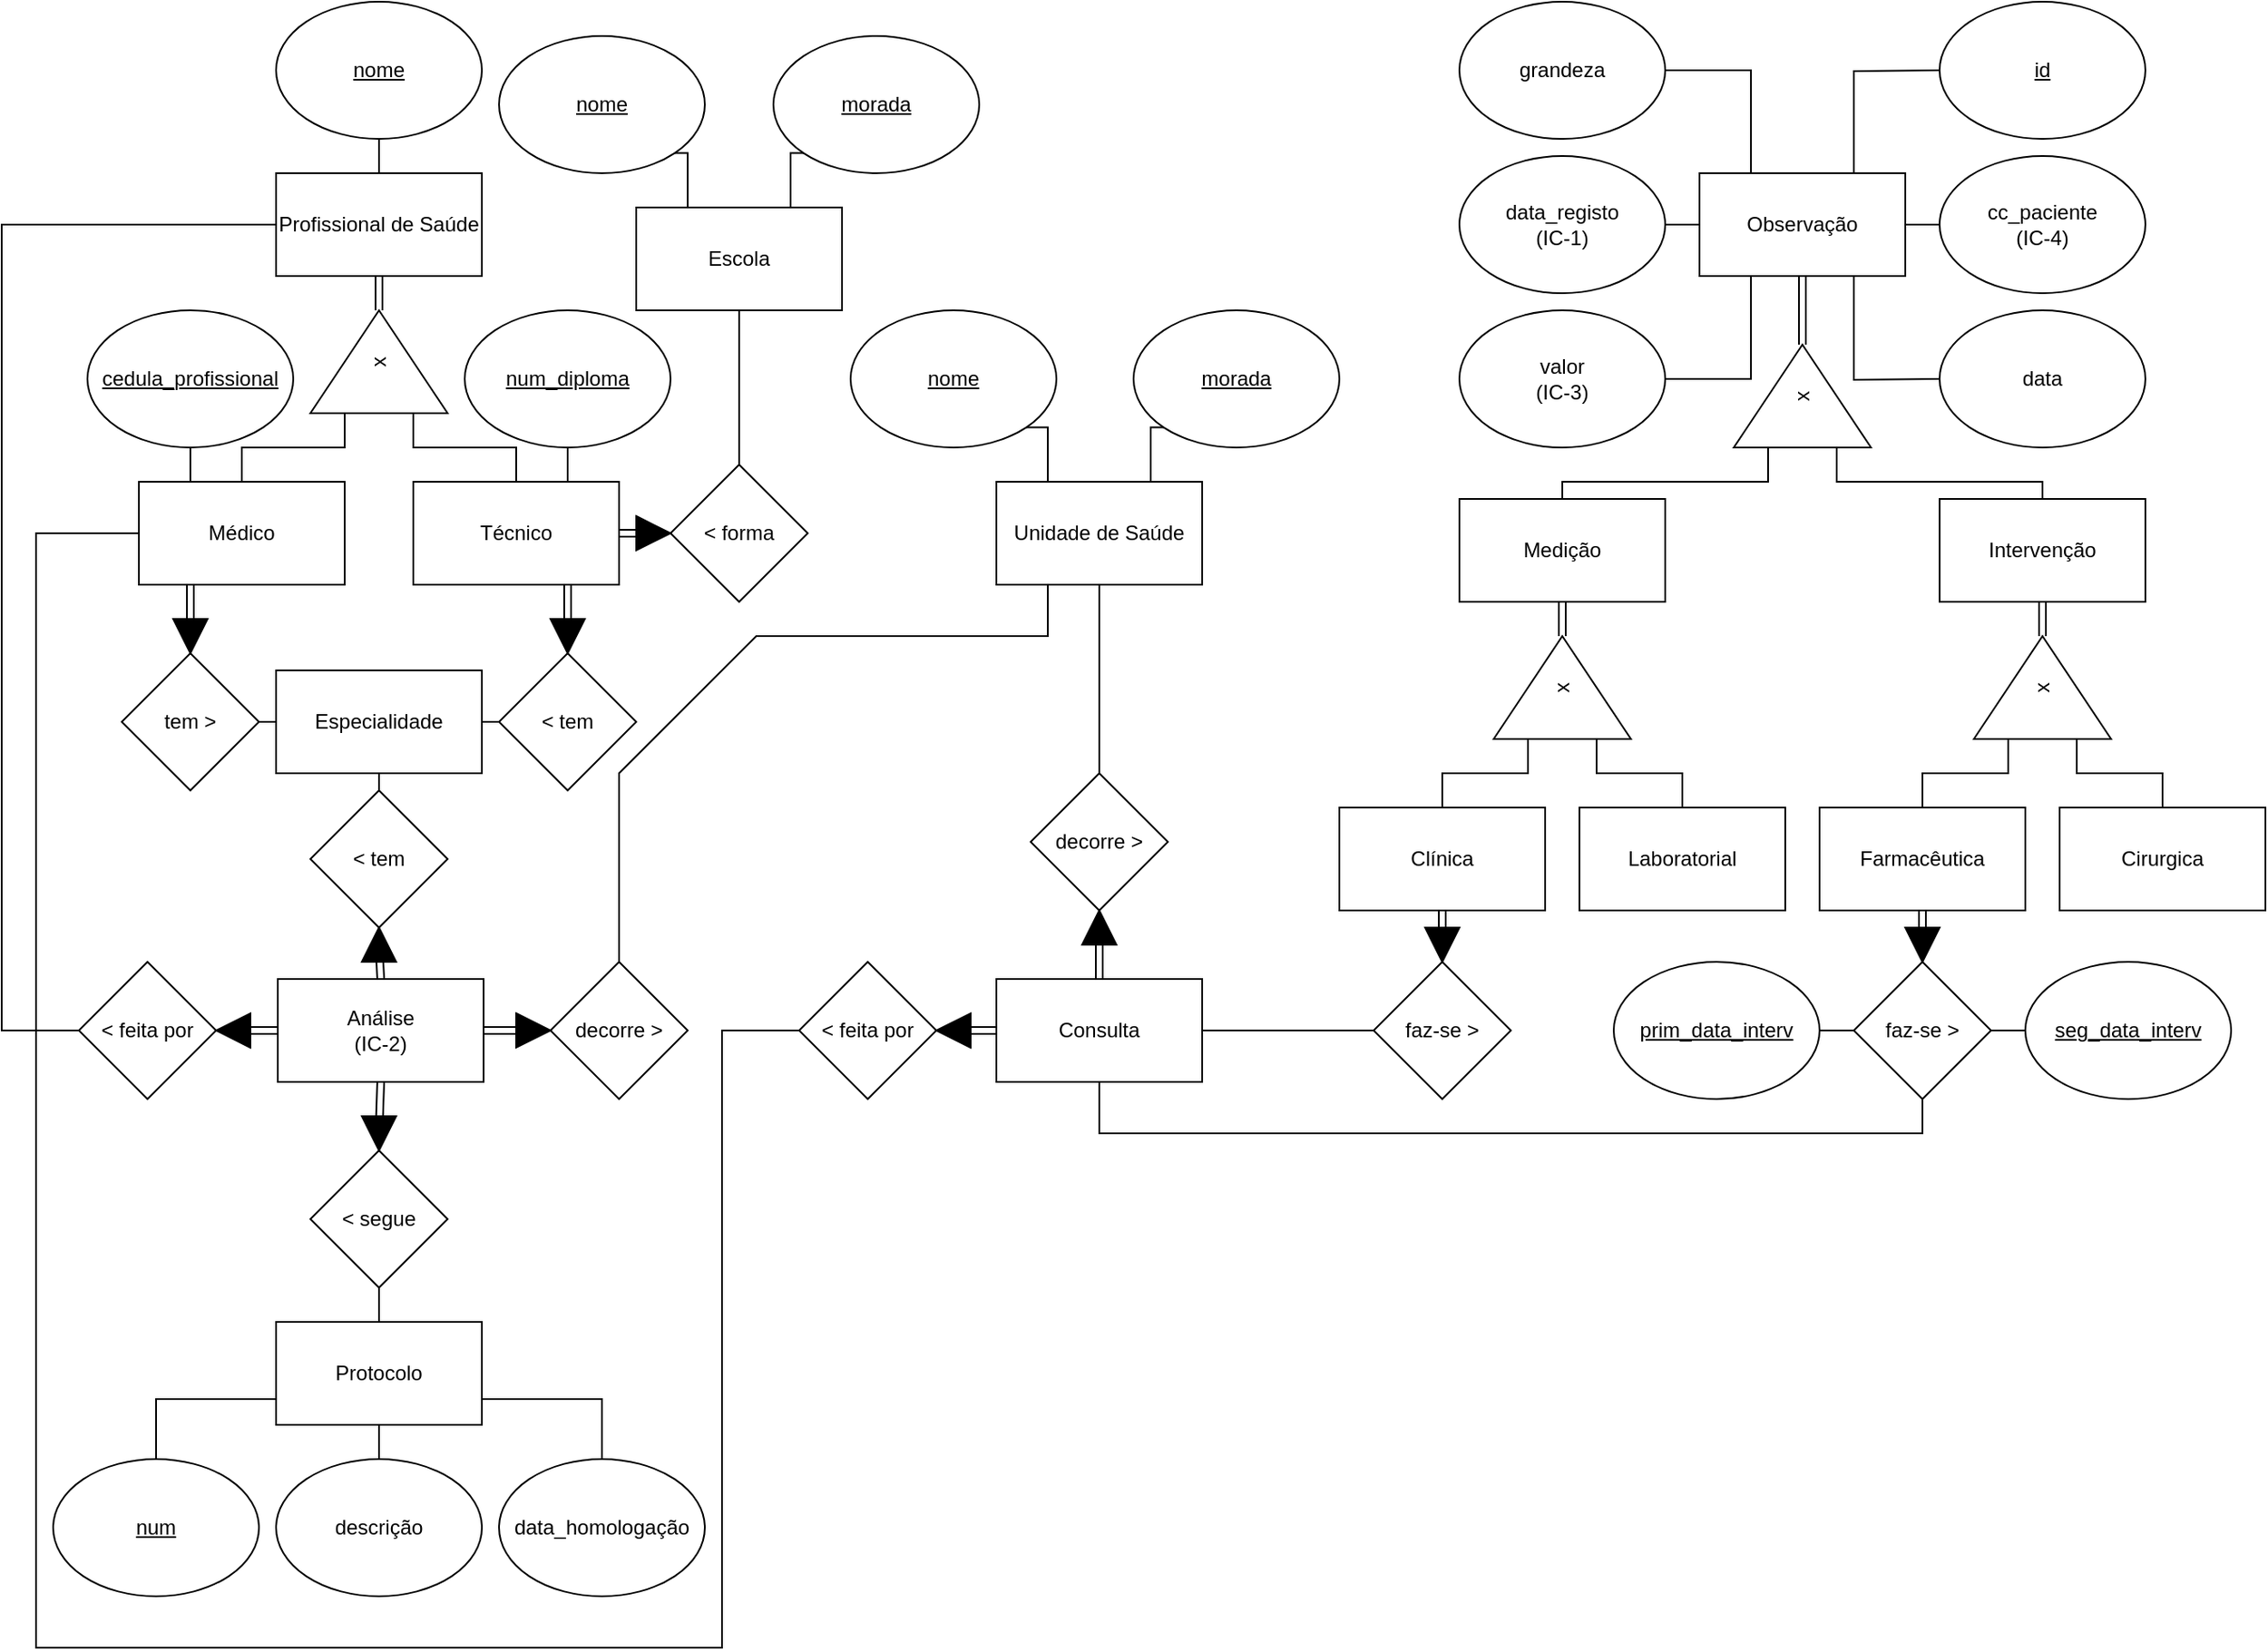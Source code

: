 <mxfile version="13.7.9" type="github">
  <diagram id="R2lEEEUBdFMjLlhIrx00" name="Page-1">
    <mxGraphModel dx="1021" dy="507" grid="1" gridSize="10" guides="1" tooltips="1" connect="1" arrows="1" fold="1" page="1" pageScale="1" pageWidth="850" pageHeight="1100" background="#ffffff" math="0" shadow="0" extFonts="Permanent Marker^https://fonts.googleapis.com/css?family=Permanent+Marker">
      <root>
        <mxCell id="0" />
        <mxCell id="1" parent="0" />
        <mxCell id="myWHPzVe94k68wBSbRBf-2" value="Observação" style="rounded=0;whiteSpace=wrap;html=1;" parent="1" vertex="1">
          <mxGeometry x="1020" y="140" width="120" height="60" as="geometry" />
        </mxCell>
        <mxCell id="myWHPzVe94k68wBSbRBf-9" style="edgeStyle=orthogonalEdgeStyle;rounded=0;orthogonalLoop=1;jettySize=auto;html=1;exitX=0;exitY=0.5;exitDx=0;exitDy=0;entryX=0.75;entryY=0;entryDx=0;entryDy=0;endArrow=none;endFill=0;" parent="1" target="myWHPzVe94k68wBSbRBf-2" edge="1">
          <mxGeometry relative="1" as="geometry">
            <mxPoint x="1160" y="80" as="sourcePoint" />
          </mxGeometry>
        </mxCell>
        <mxCell id="myWHPzVe94k68wBSbRBf-3" value="&lt;u&gt;id&lt;/u&gt;" style="ellipse;whiteSpace=wrap;html=1;" parent="1" vertex="1">
          <mxGeometry x="1160" y="40" width="120" height="80" as="geometry" />
        </mxCell>
        <mxCell id="myWHPzVe94k68wBSbRBf-11" style="edgeStyle=orthogonalEdgeStyle;rounded=0;orthogonalLoop=1;jettySize=auto;html=1;exitX=0;exitY=0.5;exitDx=0;exitDy=0;entryX=1;entryY=0.5;entryDx=0;entryDy=0;endArrow=none;endFill=0;" parent="1" target="myWHPzVe94k68wBSbRBf-2" edge="1">
          <mxGeometry relative="1" as="geometry">
            <mxPoint x="1160" y="170" as="sourcePoint" />
          </mxGeometry>
        </mxCell>
        <mxCell id="myWHPzVe94k68wBSbRBf-4" value="cc_paciente&lt;br&gt;(IC-4)" style="ellipse;whiteSpace=wrap;html=1;" parent="1" vertex="1">
          <mxGeometry x="1160" y="130" width="120" height="80" as="geometry" />
        </mxCell>
        <mxCell id="myWHPzVe94k68wBSbRBf-12" style="edgeStyle=orthogonalEdgeStyle;rounded=0;orthogonalLoop=1;jettySize=auto;html=1;exitX=0;exitY=0.5;exitDx=0;exitDy=0;entryX=0.75;entryY=1;entryDx=0;entryDy=0;endArrow=none;endFill=0;" parent="1" target="myWHPzVe94k68wBSbRBf-2" edge="1">
          <mxGeometry relative="1" as="geometry">
            <mxPoint x="1160" y="260" as="sourcePoint" />
          </mxGeometry>
        </mxCell>
        <mxCell id="myWHPzVe94k68wBSbRBf-5" value="data" style="ellipse;whiteSpace=wrap;html=1;" parent="1" vertex="1">
          <mxGeometry x="1160" y="220" width="120" height="80" as="geometry" />
        </mxCell>
        <mxCell id="myWHPzVe94k68wBSbRBf-14" style="edgeStyle=orthogonalEdgeStyle;rounded=0;orthogonalLoop=1;jettySize=auto;html=1;exitX=1;exitY=0.5;exitDx=0;exitDy=0;entryX=0;entryY=0.5;entryDx=0;entryDy=0;endArrow=none;endFill=0;" parent="1" source="myWHPzVe94k68wBSbRBf-6" target="myWHPzVe94k68wBSbRBf-2" edge="1">
          <mxGeometry relative="1" as="geometry" />
        </mxCell>
        <mxCell id="myWHPzVe94k68wBSbRBf-6" value="&lt;div&gt;data_registo&lt;/div&gt;(IC-1)" style="ellipse;whiteSpace=wrap;html=1;" parent="1" vertex="1">
          <mxGeometry x="880" y="130" width="120" height="80" as="geometry" />
        </mxCell>
        <mxCell id="myWHPzVe94k68wBSbRBf-15" style="edgeStyle=orthogonalEdgeStyle;rounded=0;orthogonalLoop=1;jettySize=auto;html=1;exitX=1;exitY=0.5;exitDx=0;exitDy=0;entryX=0.25;entryY=0;entryDx=0;entryDy=0;endArrow=none;endFill=0;" parent="1" source="myWHPzVe94k68wBSbRBf-7" target="myWHPzVe94k68wBSbRBf-2" edge="1">
          <mxGeometry relative="1" as="geometry" />
        </mxCell>
        <mxCell id="myWHPzVe94k68wBSbRBf-7" value="grandeza" style="ellipse;whiteSpace=wrap;html=1;" parent="1" vertex="1">
          <mxGeometry x="880" y="40" width="120" height="80" as="geometry" />
        </mxCell>
        <mxCell id="myWHPzVe94k68wBSbRBf-13" style="edgeStyle=orthogonalEdgeStyle;rounded=0;orthogonalLoop=1;jettySize=auto;html=1;exitX=1;exitY=0.5;exitDx=0;exitDy=0;entryX=0.25;entryY=1;entryDx=0;entryDy=0;endArrow=none;endFill=0;" parent="1" source="myWHPzVe94k68wBSbRBf-8" target="myWHPzVe94k68wBSbRBf-2" edge="1">
          <mxGeometry relative="1" as="geometry" />
        </mxCell>
        <mxCell id="myWHPzVe94k68wBSbRBf-8" value="&lt;div&gt;valor&lt;/div&gt;(IC-3)" style="ellipse;whiteSpace=wrap;html=1;" parent="1" vertex="1">
          <mxGeometry x="880" y="220" width="120" height="80" as="geometry" />
        </mxCell>
        <mxCell id="myWHPzVe94k68wBSbRBf-17" value="Profissional de Saúde" style="rounded=0;whiteSpace=wrap;html=1;" parent="1" vertex="1">
          <mxGeometry x="190" y="140" width="120" height="60" as="geometry" />
        </mxCell>
        <mxCell id="Rdf_cLDR0tfumY8cD9zp-17" style="edgeStyle=orthogonalEdgeStyle;rounded=0;orthogonalLoop=1;jettySize=auto;html=1;exitX=0;exitY=1;exitDx=0;exitDy=0;entryX=0.75;entryY=0;entryDx=0;entryDy=0;endArrow=none;endFill=0;" parent="1" source="myWHPzVe94k68wBSbRBf-19" target="myWHPzVe94k68wBSbRBf-77" edge="1">
          <mxGeometry relative="1" as="geometry" />
        </mxCell>
        <mxCell id="myWHPzVe94k68wBSbRBf-19" value="&lt;u&gt;morada&lt;/u&gt;" style="ellipse;whiteSpace=wrap;html=1;" parent="1" vertex="1">
          <mxGeometry x="480" y="60" width="120" height="80" as="geometry" />
        </mxCell>
        <mxCell id="Rdf_cLDR0tfumY8cD9zp-18" style="edgeStyle=orthogonalEdgeStyle;rounded=0;orthogonalLoop=1;jettySize=auto;html=1;exitX=1;exitY=1;exitDx=0;exitDy=0;entryX=0.25;entryY=0;entryDx=0;entryDy=0;endArrow=none;endFill=0;" parent="1" source="myWHPzVe94k68wBSbRBf-20" target="myWHPzVe94k68wBSbRBf-77" edge="1">
          <mxGeometry relative="1" as="geometry" />
        </mxCell>
        <mxCell id="myWHPzVe94k68wBSbRBf-20" value="&lt;div&gt;&lt;u&gt;nome&lt;/u&gt;&lt;/div&gt;" style="ellipse;whiteSpace=wrap;html=1;" parent="1" vertex="1">
          <mxGeometry x="320" y="60" width="120" height="80" as="geometry" />
        </mxCell>
        <mxCell id="myWHPzVe94k68wBSbRBf-39" style="edgeStyle=orthogonalEdgeStyle;rounded=0;orthogonalLoop=1;jettySize=auto;html=1;exitX=0.5;exitY=1;exitDx=0;exitDy=0;entryX=0.5;entryY=0;entryDx=0;entryDy=0;endArrow=none;endFill=0;" parent="1" source="myWHPzVe94k68wBSbRBf-34" target="myWHPzVe94k68wBSbRBf-17" edge="1">
          <mxGeometry relative="1" as="geometry" />
        </mxCell>
        <mxCell id="myWHPzVe94k68wBSbRBf-34" value="&lt;u&gt;nome&lt;/u&gt;" style="ellipse;whiteSpace=wrap;html=1;" parent="1" vertex="1">
          <mxGeometry x="190" y="40" width="120" height="80" as="geometry" />
        </mxCell>
        <mxCell id="myWHPzVe94k68wBSbRBf-59" style="edgeStyle=orthogonalEdgeStyle;rounded=0;orthogonalLoop=1;jettySize=auto;html=1;exitX=0.5;exitY=1;exitDx=0;exitDy=0;entryX=0.5;entryY=0;entryDx=0;entryDy=0;endArrow=blockThin;endFill=1;startArrow=none;startFill=0;strokeColor=none;" parent="1" source="myWHPzVe94k68wBSbRBf-62" target="myWHPzVe94k68wBSbRBf-58" edge="1">
          <mxGeometry relative="1" as="geometry" />
        </mxCell>
        <mxCell id="myWHPzVe94k68wBSbRBf-42" value="Médico" style="whiteSpace=wrap;html=1;" parent="1" vertex="1">
          <mxGeometry x="110" y="320" width="120" height="60" as="geometry" />
        </mxCell>
        <mxCell id="myWHPzVe94k68wBSbRBf-43" style="edgeStyle=orthogonalEdgeStyle;rounded=0;orthogonalLoop=1;jettySize=auto;html=1;exitX=1;exitY=0.5;exitDx=0;exitDy=0;entryX=0.5;entryY=1;entryDx=0;entryDy=0;endArrow=none;endFill=0;shape=link;" parent="1" source="myWHPzVe94k68wBSbRBf-44" edge="1">
          <mxGeometry relative="1" as="geometry">
            <mxPoint x="250" y="200" as="targetPoint" />
          </mxGeometry>
        </mxCell>
        <mxCell id="myWHPzVe94k68wBSbRBf-45" style="edgeStyle=orthogonalEdgeStyle;rounded=0;orthogonalLoop=1;jettySize=auto;html=1;exitX=0;exitY=0.25;exitDx=0;exitDy=0;entryX=0.5;entryY=0;entryDx=0;entryDy=0;endArrow=none;endFill=0;" parent="1" source="myWHPzVe94k68wBSbRBf-44" target="myWHPzVe94k68wBSbRBf-42" edge="1">
          <mxGeometry relative="1" as="geometry" />
        </mxCell>
        <mxCell id="myWHPzVe94k68wBSbRBf-47" style="edgeStyle=orthogonalEdgeStyle;rounded=0;orthogonalLoop=1;jettySize=auto;html=1;exitX=0;exitY=0.75;exitDx=0;exitDy=0;entryX=0.5;entryY=0;entryDx=0;entryDy=0;endArrow=none;endFill=0;" parent="1" source="myWHPzVe94k68wBSbRBf-44" target="myWHPzVe94k68wBSbRBf-46" edge="1">
          <mxGeometry relative="1" as="geometry" />
        </mxCell>
        <mxCell id="myWHPzVe94k68wBSbRBf-44" value="x" style="triangle;whiteSpace=wrap;html=1;rotation=-90;" parent="1" vertex="1">
          <mxGeometry x="220" y="210" width="60" height="80" as="geometry" />
        </mxCell>
        <mxCell id="myWHPzVe94k68wBSbRBf-46" value="&lt;div&gt;Técnico&lt;/div&gt;" style="whiteSpace=wrap;html=1;" parent="1" vertex="1">
          <mxGeometry x="270" y="320" width="120" height="60" as="geometry" />
        </mxCell>
        <mxCell id="myWHPzVe94k68wBSbRBf-97" style="edgeStyle=orthogonalEdgeStyle;rounded=0;orthogonalLoop=1;jettySize=auto;html=1;exitX=0.5;exitY=1;exitDx=0;exitDy=0;entryX=0.25;entryY=0;entryDx=0;entryDy=0;startArrow=none;startFill=0;endArrow=none;endFill=0;strokeColor=#000000;" parent="1" source="myWHPzVe94k68wBSbRBf-48" target="myWHPzVe94k68wBSbRBf-42" edge="1">
          <mxGeometry relative="1" as="geometry" />
        </mxCell>
        <mxCell id="myWHPzVe94k68wBSbRBf-48" value="&lt;u&gt;cedula_profissional&lt;/u&gt;" style="ellipse;whiteSpace=wrap;html=1;" parent="1" vertex="1">
          <mxGeometry x="80" y="220" width="120" height="80" as="geometry" />
        </mxCell>
        <mxCell id="myWHPzVe94k68wBSbRBf-57" value="&lt;div&gt;Especialidade&lt;/div&gt;" style="whiteSpace=wrap;html=1;" parent="1" vertex="1">
          <mxGeometry x="190" y="430" width="120" height="60" as="geometry" />
        </mxCell>
        <mxCell id="myWHPzVe94k68wBSbRBf-96" style="edgeStyle=orthogonalEdgeStyle;rounded=0;orthogonalLoop=1;jettySize=auto;html=1;exitX=1;exitY=0.5;exitDx=0;exitDy=0;entryX=0;entryY=0.5;entryDx=0;entryDy=0;startArrow=none;startFill=0;endArrow=none;endFill=0;strokeColor=#000000;" parent="1" source="myWHPzVe94k68wBSbRBf-58" target="myWHPzVe94k68wBSbRBf-57" edge="1">
          <mxGeometry relative="1" as="geometry" />
        </mxCell>
        <mxCell id="myWHPzVe94k68wBSbRBf-58" value="tem &amp;gt;" style="rhombus;whiteSpace=wrap;html=1;" parent="1" vertex="1">
          <mxGeometry x="100" y="420" width="80" height="80" as="geometry" />
        </mxCell>
        <mxCell id="myWHPzVe94k68wBSbRBf-61" value="" style="shape=link;html=1;startArrow=none;startFill=0;endArrow=blockThin;endFill=1;strokeColor=#000000;exitX=0.25;exitY=1;exitDx=0;exitDy=0;" parent="1" source="myWHPzVe94k68wBSbRBf-42" target="myWHPzVe94k68wBSbRBf-62" edge="1">
          <mxGeometry width="100" relative="1" as="geometry">
            <mxPoint x="-140" y="540" as="sourcePoint" />
            <mxPoint x="-40" y="540" as="targetPoint" />
          </mxGeometry>
        </mxCell>
        <mxCell id="myWHPzVe94k68wBSbRBf-62" value="" style="triangle;whiteSpace=wrap;html=1;fillColor=#000000;rotation=90;" parent="1" vertex="1">
          <mxGeometry x="130" y="400" width="20" height="20" as="geometry" />
        </mxCell>
        <mxCell id="Rdf_cLDR0tfumY8cD9zp-10" style="edgeStyle=orthogonalEdgeStyle;rounded=0;orthogonalLoop=1;jettySize=auto;html=1;exitX=0.5;exitY=1;exitDx=0;exitDy=0;entryX=0.5;entryY=1;entryDx=0;entryDy=0;endArrow=none;endFill=0;" parent="1" source="myWHPzVe94k68wBSbRBf-67" target="myWHPzVe94k68wBSbRBf-262" edge="1">
          <mxGeometry relative="1" as="geometry">
            <Array as="points">
              <mxPoint x="670" y="700" />
              <mxPoint x="1150" y="700" />
            </Array>
          </mxGeometry>
        </mxCell>
        <mxCell id="myWHPzVe94k68wBSbRBf-67" value="Consulta" style="whiteSpace=wrap;html=1;fillColor=#FFFFFF;" parent="1" vertex="1">
          <mxGeometry x="610" y="610" width="120" height="60" as="geometry" />
        </mxCell>
        <mxCell id="myWHPzVe94k68wBSbRBf-72" value="" style="shape=link;html=1;startArrow=none;startFill=0;endArrow=blockThin;endFill=1;strokeColor=#000000;exitX=0.5;exitY=1;exitDx=0;exitDy=0;" parent="1" source="myWHPzVe94k68wBSbRBf-68" target="myWHPzVe94k68wBSbRBf-73" edge="1">
          <mxGeometry width="100" relative="1" as="geometry">
            <mxPoint x="320" y="740" as="sourcePoint" />
            <mxPoint x="-330" y="910" as="targetPoint" />
          </mxGeometry>
        </mxCell>
        <mxCell id="Rdf_cLDR0tfumY8cD9zp-25" style="edgeStyle=orthogonalEdgeStyle;rounded=0;orthogonalLoop=1;jettySize=auto;html=1;exitX=0.5;exitY=1;exitDx=0;exitDy=0;entryX=0.5;entryY=0;entryDx=0;entryDy=0;endArrow=none;endFill=0;" parent="1" source="myWHPzVe94k68wBSbRBf-77" target="myWHPzVe94k68wBSbRBf-140" edge="1">
          <mxGeometry relative="1" as="geometry" />
        </mxCell>
        <mxCell id="myWHPzVe94k68wBSbRBf-77" value="Escola" style="whiteSpace=wrap;html=1;" parent="1" vertex="1">
          <mxGeometry x="400" y="160" width="120" height="60" as="geometry" />
        </mxCell>
        <mxCell id="myWHPzVe94k68wBSbRBf-85" style="edgeStyle=orthogonalEdgeStyle;rounded=0;orthogonalLoop=1;jettySize=auto;html=1;exitX=0.5;exitY=1;exitDx=0;exitDy=0;entryX=0.5;entryY=0;entryDx=0;entryDy=0;endArrow=blockThin;endFill=1;startArrow=none;startFill=0;strokeColor=none;" parent="1" source="myWHPzVe94k68wBSbRBf-89" target="myWHPzVe94k68wBSbRBf-87" edge="1">
          <mxGeometry relative="1" as="geometry" />
        </mxCell>
        <mxCell id="myWHPzVe94k68wBSbRBf-95" style="edgeStyle=orthogonalEdgeStyle;rounded=0;orthogonalLoop=1;jettySize=auto;html=1;exitX=0;exitY=0.5;exitDx=0;exitDy=0;entryX=1;entryY=0.5;entryDx=0;entryDy=0;startArrow=none;startFill=0;endArrow=none;endFill=0;strokeColor=#000000;" parent="1" source="myWHPzVe94k68wBSbRBf-87" target="myWHPzVe94k68wBSbRBf-57" edge="1">
          <mxGeometry relative="1" as="geometry" />
        </mxCell>
        <mxCell id="myWHPzVe94k68wBSbRBf-87" value="&amp;lt; tem" style="rhombus;whiteSpace=wrap;html=1;" parent="1" vertex="1">
          <mxGeometry x="320" y="420" width="80" height="80" as="geometry" />
        </mxCell>
        <mxCell id="myWHPzVe94k68wBSbRBf-88" value="" style="shape=link;html=1;startArrow=none;startFill=0;endArrow=blockThin;endFill=1;strokeColor=#000000;exitX=0.75;exitY=1;exitDx=0;exitDy=0;" parent="1" source="myWHPzVe94k68wBSbRBf-46" target="myWHPzVe94k68wBSbRBf-89" edge="1">
          <mxGeometry width="100" relative="1" as="geometry">
            <mxPoint x="320" y="380" as="sourcePoint" />
            <mxPoint x="100" y="540" as="targetPoint" />
          </mxGeometry>
        </mxCell>
        <mxCell id="myWHPzVe94k68wBSbRBf-89" value="" style="triangle;whiteSpace=wrap;html=1;fillColor=#000000;rotation=90;" parent="1" vertex="1">
          <mxGeometry x="350" y="400" width="20" height="20" as="geometry" />
        </mxCell>
        <mxCell id="myWHPzVe94k68wBSbRBf-199" style="edgeStyle=orthogonalEdgeStyle;rounded=0;orthogonalLoop=1;jettySize=auto;html=1;exitX=0.5;exitY=0;exitDx=0;exitDy=0;startArrow=none;startFill=0;endArrow=none;endFill=0;strokeColor=#000000;" parent="1" source="myWHPzVe94k68wBSbRBf-116" target="myWHPzVe94k68wBSbRBf-124" edge="1">
          <mxGeometry relative="1" as="geometry" />
        </mxCell>
        <mxCell id="myWHPzVe94k68wBSbRBf-116" value="&lt;div&gt;Protocolo&lt;/div&gt;" style="whiteSpace=wrap;html=1;fillColor=#FFFFFF;" parent="1" vertex="1">
          <mxGeometry x="190" y="810" width="120" height="60" as="geometry" />
        </mxCell>
        <mxCell id="myWHPzVe94k68wBSbRBf-157" style="edgeStyle=orthogonalEdgeStyle;rounded=0;orthogonalLoop=1;jettySize=auto;html=1;exitX=0.5;exitY=0;exitDx=0;exitDy=0;entryX=0;entryY=0.75;entryDx=0;entryDy=0;startArrow=none;startFill=0;endArrow=none;endFill=0;strokeColor=#000000;" parent="1" source="myWHPzVe94k68wBSbRBf-118" target="myWHPzVe94k68wBSbRBf-116" edge="1">
          <mxGeometry relative="1" as="geometry" />
        </mxCell>
        <mxCell id="myWHPzVe94k68wBSbRBf-118" value="&lt;u&gt;num&lt;/u&gt;" style="ellipse;whiteSpace=wrap;html=1;fillColor=#FFFFFF;" parent="1" vertex="1">
          <mxGeometry x="60" y="890" width="120" height="80" as="geometry" />
        </mxCell>
        <mxCell id="myWHPzVe94k68wBSbRBf-158" style="edgeStyle=orthogonalEdgeStyle;rounded=0;orthogonalLoop=1;jettySize=auto;html=1;exitX=0.5;exitY=0;exitDx=0;exitDy=0;entryX=0.5;entryY=1;entryDx=0;entryDy=0;startArrow=none;startFill=0;endArrow=none;endFill=0;strokeColor=#000000;" parent="1" source="myWHPzVe94k68wBSbRBf-120" target="myWHPzVe94k68wBSbRBf-116" edge="1">
          <mxGeometry relative="1" as="geometry" />
        </mxCell>
        <mxCell id="myWHPzVe94k68wBSbRBf-120" value="descrição" style="ellipse;whiteSpace=wrap;html=1;fillColor=#FFFFFF;" parent="1" vertex="1">
          <mxGeometry x="190" y="890" width="120" height="80" as="geometry" />
        </mxCell>
        <mxCell id="myWHPzVe94k68wBSbRBf-159" style="edgeStyle=orthogonalEdgeStyle;rounded=0;orthogonalLoop=1;jettySize=auto;html=1;exitX=0.5;exitY=0;exitDx=0;exitDy=0;entryX=1;entryY=0.75;entryDx=0;entryDy=0;startArrow=none;startFill=0;endArrow=none;endFill=0;strokeColor=#000000;" parent="1" source="myWHPzVe94k68wBSbRBf-122" target="myWHPzVe94k68wBSbRBf-116" edge="1">
          <mxGeometry relative="1" as="geometry" />
        </mxCell>
        <mxCell id="myWHPzVe94k68wBSbRBf-122" value="data_homologação" style="ellipse;whiteSpace=wrap;html=1;fillColor=#FFFFFF;" parent="1" vertex="1">
          <mxGeometry x="320" y="890" width="120" height="80" as="geometry" />
        </mxCell>
        <mxCell id="myWHPzVe94k68wBSbRBf-124" value="&amp;lt; segue" style="rhombus;whiteSpace=wrap;html=1;fillColor=#FFFFFF;" parent="1" vertex="1">
          <mxGeometry x="210" y="710" width="80" height="80" as="geometry" />
        </mxCell>
        <mxCell id="myWHPzVe94k68wBSbRBf-136" value="" style="shape=link;html=1;startArrow=none;startFill=0;endArrow=blockThin;endFill=1;strokeColor=#000000;exitX=0.5;exitY=0;exitDx=0;exitDy=0;" parent="1" source="myWHPzVe94k68wBSbRBf-68" target="myWHPzVe94k68wBSbRBf-137" edge="1">
          <mxGeometry width="100" relative="1" as="geometry">
            <mxPoint x="300" y="610" as="sourcePoint" />
            <mxPoint x="-290" y="705" as="targetPoint" />
          </mxGeometry>
        </mxCell>
        <mxCell id="myWHPzVe94k68wBSbRBf-137" value="" style="triangle;whiteSpace=wrap;html=1;fillColor=#000000;rotation=-90;" parent="1" vertex="1">
          <mxGeometry x="240" y="580" width="20" height="20" as="geometry" />
        </mxCell>
        <mxCell id="myWHPzVe94k68wBSbRBf-140" value="&amp;lt; forma" style="rhombus;whiteSpace=wrap;html=1;fillColor=#FFFFFF;" parent="1" vertex="1">
          <mxGeometry x="420" y="310" width="80" height="80" as="geometry" />
        </mxCell>
        <mxCell id="myWHPzVe94k68wBSbRBf-144" style="edgeStyle=orthogonalEdgeStyle;rounded=0;orthogonalLoop=1;jettySize=auto;html=1;exitX=0.5;exitY=1;exitDx=0;exitDy=0;entryX=0.5;entryY=0;entryDx=0;entryDy=0;endArrow=blockThin;endFill=1;startArrow=none;startFill=0;strokeColor=none;" parent="1" source="myWHPzVe94k68wBSbRBf-143" edge="1">
          <mxGeometry relative="1" as="geometry">
            <mxPoint x="440" y="345" as="targetPoint" />
            <mxPoint x="440" y="355" as="sourcePoint" />
            <Array as="points" />
          </mxGeometry>
        </mxCell>
        <mxCell id="myWHPzVe94k68wBSbRBf-68" value="&lt;div&gt;Análise&lt;/div&gt;(IC-2)" style="whiteSpace=wrap;html=1;fillColor=#FFFFFF;" parent="1" vertex="1">
          <mxGeometry x="191" y="610" width="120" height="60" as="geometry" />
        </mxCell>
        <mxCell id="myWHPzVe94k68wBSbRBf-73" value="" style="triangle;whiteSpace=wrap;html=1;fillColor=#000000;rotation=90;" parent="1" vertex="1">
          <mxGeometry x="240" y="690" width="20" height="20" as="geometry" />
        </mxCell>
        <mxCell id="myWHPzVe94k68wBSbRBf-143" value="" style="triangle;whiteSpace=wrap;html=1;fillColor=#000000;rotation=0;" parent="1" vertex="1">
          <mxGeometry x="400" y="340" width="20" height="20" as="geometry" />
        </mxCell>
        <mxCell id="myWHPzVe94k68wBSbRBf-171" value="" style="shape=link;html=1;startArrow=none;startFill=0;endArrow=blockThin;endFill=1;strokeColor=#000000;exitX=1;exitY=0.5;exitDx=0;exitDy=0;" parent="1" source="myWHPzVe94k68wBSbRBf-46" target="myWHPzVe94k68wBSbRBf-143" edge="1">
          <mxGeometry width="100" relative="1" as="geometry">
            <mxPoint x="390" y="350" as="sourcePoint" />
            <mxPoint x="430" y="350" as="targetPoint" />
          </mxGeometry>
        </mxCell>
        <mxCell id="myWHPzVe94k68wBSbRBf-175" value="decorre &amp;gt;" style="rhombus;whiteSpace=wrap;html=1;fillColor=#FFFFFF;" parent="1" vertex="1">
          <mxGeometry x="350" y="600" width="80" height="80" as="geometry" />
        </mxCell>
        <mxCell id="myWHPzVe94k68wBSbRBf-177" value="" style="shape=link;html=1;startArrow=none;startFill=0;endArrow=blockThin;endFill=1;strokeColor=#000000;exitX=1;exitY=0.5;exitDx=0;exitDy=0;" parent="1" source="myWHPzVe94k68wBSbRBf-68" target="myWHPzVe94k68wBSbRBf-178" edge="1">
          <mxGeometry width="100" relative="1" as="geometry">
            <mxPoint x="-60" y="890" as="sourcePoint" />
            <mxPoint x="-320" y="1050" as="targetPoint" />
          </mxGeometry>
        </mxCell>
        <mxCell id="myWHPzVe94k68wBSbRBf-178" value="" style="triangle;whiteSpace=wrap;html=1;fillColor=#000000;rotation=0;" parent="1" vertex="1">
          <mxGeometry x="330" y="630" width="20" height="20" as="geometry" />
        </mxCell>
        <mxCell id="myWHPzVe94k68wBSbRBf-195" style="edgeStyle=orthogonalEdgeStyle;rounded=0;orthogonalLoop=1;jettySize=auto;html=1;exitX=0.5;exitY=0;exitDx=0;exitDy=0;entryX=0.5;entryY=1;entryDx=0;entryDy=0;startArrow=none;startFill=0;endArrow=none;endFill=0;strokeColor=#000000;" parent="1" source="myWHPzVe94k68wBSbRBf-71" target="myWHPzVe94k68wBSbRBf-57" edge="1">
          <mxGeometry relative="1" as="geometry" />
        </mxCell>
        <mxCell id="myWHPzVe94k68wBSbRBf-71" value="&amp;lt; tem" style="rhombus;whiteSpace=wrap;html=1;" parent="1" vertex="1">
          <mxGeometry x="210" y="500" width="80" height="80" as="geometry" />
        </mxCell>
        <mxCell id="myWHPzVe94k68wBSbRBf-189" value="" style="shape=link;html=1;startArrow=none;startFill=0;endArrow=blockThin;endFill=1;strokeColor=#000000;exitX=0;exitY=0.5;exitDx=0;exitDy=0;" parent="1" source="myWHPzVe94k68wBSbRBf-68" target="myWHPzVe94k68wBSbRBf-192" edge="1">
          <mxGeometry width="100" relative="1" as="geometry">
            <mxPoint x="220" y="740" as="sourcePoint" />
            <mxPoint x="-430" y="910" as="targetPoint" />
          </mxGeometry>
        </mxCell>
        <mxCell id="myWHPzVe94k68wBSbRBf-193" style="edgeStyle=orthogonalEdgeStyle;rounded=0;orthogonalLoop=1;jettySize=auto;html=1;exitX=0;exitY=0.5;exitDx=0;exitDy=0;entryX=0;entryY=0.5;entryDx=0;entryDy=0;startArrow=none;startFill=0;endArrow=none;endFill=0;strokeColor=#000000;" parent="1" source="myWHPzVe94k68wBSbRBf-191" target="myWHPzVe94k68wBSbRBf-17" edge="1">
          <mxGeometry relative="1" as="geometry">
            <Array as="points">
              <mxPoint x="30" y="640" />
              <mxPoint x="30" y="170" />
            </Array>
          </mxGeometry>
        </mxCell>
        <mxCell id="myWHPzVe94k68wBSbRBf-191" value="&lt;div&gt;&amp;lt; feita por&lt;/div&gt;" style="rhombus;whiteSpace=wrap;html=1;fillColor=#FFFFFF;" parent="1" vertex="1">
          <mxGeometry x="75" y="600" width="80" height="80" as="geometry" />
        </mxCell>
        <mxCell id="myWHPzVe94k68wBSbRBf-192" value="" style="triangle;whiteSpace=wrap;html=1;fillColor=#000000;rotation=-180;" parent="1" vertex="1">
          <mxGeometry x="155" y="630" width="20" height="20" as="geometry" />
        </mxCell>
        <mxCell id="myWHPzVe94k68wBSbRBf-198" value="" style="endArrow=none;html=1;strokeColor=#000000;entryX=0.25;entryY=1;entryDx=0;entryDy=0;exitX=0.5;exitY=0;exitDx=0;exitDy=0;rounded=0;" parent="1" source="myWHPzVe94k68wBSbRBf-175" target="Rdf_cLDR0tfumY8cD9zp-23" edge="1">
          <mxGeometry width="50" height="50" relative="1" as="geometry">
            <mxPoint x="700" y="580" as="sourcePoint" />
            <mxPoint x="700" y="380" as="targetPoint" />
            <Array as="points">
              <mxPoint x="390" y="490" />
              <mxPoint x="470" y="410" />
              <mxPoint x="640" y="410" />
            </Array>
          </mxGeometry>
        </mxCell>
        <mxCell id="Rdf_cLDR0tfumY8cD9zp-24" style="edgeStyle=orthogonalEdgeStyle;rounded=0;orthogonalLoop=1;jettySize=auto;html=1;exitX=0.5;exitY=0;exitDx=0;exitDy=0;entryX=0.5;entryY=1;entryDx=0;entryDy=0;endArrow=none;endFill=0;" parent="1" source="myWHPzVe94k68wBSbRBf-200" target="Rdf_cLDR0tfumY8cD9zp-23" edge="1">
          <mxGeometry relative="1" as="geometry" />
        </mxCell>
        <mxCell id="myWHPzVe94k68wBSbRBf-200" value="decorre &amp;gt;" style="rhombus;whiteSpace=wrap;html=1;fillColor=#FFFFFF;" parent="1" vertex="1">
          <mxGeometry x="630" y="490" width="80" height="80" as="geometry" />
        </mxCell>
        <mxCell id="myWHPzVe94k68wBSbRBf-201" value="" style="shape=link;html=1;startArrow=none;startFill=0;endArrow=blockThin;endFill=1;strokeColor=#000000;exitX=0.5;exitY=0;exitDx=0;exitDy=0;" parent="1" source="myWHPzVe94k68wBSbRBf-67" target="myWHPzVe94k68wBSbRBf-202" edge="1">
          <mxGeometry width="100" relative="1" as="geometry">
            <mxPoint x="640" y="570" as="sourcePoint" />
            <mxPoint x="10" y="980" as="targetPoint" />
          </mxGeometry>
        </mxCell>
        <mxCell id="myWHPzVe94k68wBSbRBf-202" value="" style="triangle;whiteSpace=wrap;html=1;fillColor=#000000;rotation=-90;" parent="1" vertex="1">
          <mxGeometry x="660" y="570" width="20" height="20" as="geometry" />
        </mxCell>
        <mxCell id="myWHPzVe94k68wBSbRBf-206" value="" style="shape=link;html=1;startArrow=none;startFill=0;endArrow=blockThin;endFill=1;strokeColor=#000000;exitX=0;exitY=0.5;exitDx=0;exitDy=0;" parent="1" target="myWHPzVe94k68wBSbRBf-208" edge="1">
          <mxGeometry width="100" relative="1" as="geometry">
            <mxPoint x="610" y="640" as="sourcePoint" />
            <mxPoint x="-10" y="910" as="targetPoint" />
          </mxGeometry>
        </mxCell>
        <mxCell id="myWHPzVe94k68wBSbRBf-209" style="edgeStyle=orthogonalEdgeStyle;rounded=0;orthogonalLoop=1;jettySize=auto;html=1;exitX=0;exitY=0.5;exitDx=0;exitDy=0;entryX=0;entryY=0.5;entryDx=0;entryDy=0;startArrow=none;startFill=0;endArrow=none;endFill=0;strokeColor=#000000;" parent="1" source="myWHPzVe94k68wBSbRBf-207" target="myWHPzVe94k68wBSbRBf-42" edge="1">
          <mxGeometry relative="1" as="geometry">
            <Array as="points">
              <mxPoint x="450" y="640" />
              <mxPoint x="450" y="1000" />
              <mxPoint x="50" y="1000" />
              <mxPoint x="50" y="350" />
            </Array>
          </mxGeometry>
        </mxCell>
        <mxCell id="myWHPzVe94k68wBSbRBf-207" value="&amp;lt; feita por" style="rhombus;whiteSpace=wrap;html=1;fillColor=#FFFFFF;" parent="1" vertex="1">
          <mxGeometry x="495" y="600" width="80" height="80" as="geometry" />
        </mxCell>
        <mxCell id="myWHPzVe94k68wBSbRBf-208" value="" style="triangle;whiteSpace=wrap;html=1;fillColor=#000000;rotation=-180;" parent="1" vertex="1">
          <mxGeometry x="575" y="630" width="20" height="20" as="geometry" />
        </mxCell>
        <mxCell id="myWHPzVe94k68wBSbRBf-249" value="" style="edgeStyle=orthogonalEdgeStyle;rounded=0;orthogonalLoop=1;jettySize=auto;html=1;startArrow=none;startFill=0;endArrow=none;endFill=0;strokeColor=#000000;shape=link;" parent="1" source="myWHPzVe94k68wBSbRBf-215" target="myWHPzVe94k68wBSbRBf-232" edge="1">
          <mxGeometry relative="1" as="geometry" />
        </mxCell>
        <mxCell id="myWHPzVe94k68wBSbRBf-215" value="Medição" style="whiteSpace=wrap;html=1;fillColor=#FFFFFF;" parent="1" vertex="1">
          <mxGeometry x="880" y="330" width="120" height="60" as="geometry" />
        </mxCell>
        <mxCell id="myWHPzVe94k68wBSbRBf-225" value="Intervenção" style="whiteSpace=wrap;html=1;fillColor=#FFFFFF;" parent="1" vertex="1">
          <mxGeometry x="1160" y="330" width="120" height="60" as="geometry" />
        </mxCell>
        <mxCell id="myWHPzVe94k68wBSbRBf-232" value="x" style="triangle;whiteSpace=wrap;html=1;rotation=-90;" parent="1" vertex="1">
          <mxGeometry x="910" y="400" width="60" height="80" as="geometry" />
        </mxCell>
        <mxCell id="myWHPzVe94k68wBSbRBf-233" style="edgeStyle=orthogonalEdgeStyle;rounded=0;orthogonalLoop=1;jettySize=auto;html=1;exitX=0;exitY=0.25;exitDx=0;exitDy=0;entryX=0.5;entryY=0;entryDx=0;entryDy=0;endArrow=none;endFill=0;" parent="1" source="myWHPzVe94k68wBSbRBf-232" edge="1">
          <mxGeometry relative="1" as="geometry">
            <mxPoint x="920" y="490" as="sourcePoint" />
            <mxPoint x="870" y="540" as="targetPoint" />
            <Array as="points">
              <mxPoint x="920" y="490" />
              <mxPoint x="870" y="490" />
            </Array>
          </mxGeometry>
        </mxCell>
        <mxCell id="myWHPzVe94k68wBSbRBf-234" style="edgeStyle=orthogonalEdgeStyle;rounded=0;orthogonalLoop=1;jettySize=auto;html=1;entryX=0.5;entryY=0;entryDx=0;entryDy=0;endArrow=none;endFill=0;exitX=0;exitY=0.75;exitDx=0;exitDy=0;" parent="1" source="myWHPzVe94k68wBSbRBf-232" edge="1">
          <mxGeometry relative="1" as="geometry">
            <mxPoint x="1180" y="480" as="sourcePoint" />
            <mxPoint x="1010" y="540" as="targetPoint" />
            <Array as="points">
              <mxPoint x="960" y="490" />
              <mxPoint x="1010" y="490" />
            </Array>
          </mxGeometry>
        </mxCell>
        <mxCell id="myWHPzVe94k68wBSbRBf-235" value="Clínica" style="whiteSpace=wrap;html=1;fillColor=#FFFFFF;" parent="1" vertex="1">
          <mxGeometry x="810" y="510" width="120" height="60" as="geometry" />
        </mxCell>
        <mxCell id="myWHPzVe94k68wBSbRBf-236" value="&lt;div&gt;Laboratorial&lt;/div&gt;" style="whiteSpace=wrap;html=1;fillColor=#FFFFFF;" parent="1" vertex="1">
          <mxGeometry x="950" y="510" width="120" height="60" as="geometry" />
        </mxCell>
        <mxCell id="myWHPzVe94k68wBSbRBf-237" style="edgeStyle=orthogonalEdgeStyle;rounded=0;orthogonalLoop=1;jettySize=auto;html=1;exitX=1;exitY=0.5;exitDx=0;exitDy=0;entryX=0.5;entryY=1;entryDx=0;entryDy=0;endArrow=none;endFill=0;shape=link;" parent="1" source="myWHPzVe94k68wBSbRBf-238" edge="1">
          <mxGeometry relative="1" as="geometry">
            <mxPoint x="1080" y="200" as="targetPoint" />
          </mxGeometry>
        </mxCell>
        <mxCell id="myWHPzVe94k68wBSbRBf-241" style="edgeStyle=orthogonalEdgeStyle;rounded=0;orthogonalLoop=1;jettySize=auto;html=1;exitX=0;exitY=0.75;exitDx=0;exitDy=0;entryX=0.5;entryY=0;entryDx=0;entryDy=0;startArrow=none;startFill=0;endArrow=none;endFill=0;strokeColor=#000000;" parent="1" source="myWHPzVe94k68wBSbRBf-238" target="myWHPzVe94k68wBSbRBf-225" edge="1">
          <mxGeometry relative="1" as="geometry">
            <Array as="points">
              <mxPoint x="1100" y="320" />
              <mxPoint x="1220" y="320" />
            </Array>
          </mxGeometry>
        </mxCell>
        <mxCell id="myWHPzVe94k68wBSbRBf-242" style="edgeStyle=orthogonalEdgeStyle;rounded=0;orthogonalLoop=1;jettySize=auto;html=1;exitX=0;exitY=0.25;exitDx=0;exitDy=0;entryX=0.5;entryY=0;entryDx=0;entryDy=0;startArrow=none;startFill=0;endArrow=none;endFill=0;strokeColor=#000000;" parent="1" source="myWHPzVe94k68wBSbRBf-238" target="myWHPzVe94k68wBSbRBf-215" edge="1">
          <mxGeometry relative="1" as="geometry">
            <Array as="points">
              <mxPoint x="1060" y="320" />
              <mxPoint x="940" y="320" />
            </Array>
          </mxGeometry>
        </mxCell>
        <mxCell id="myWHPzVe94k68wBSbRBf-238" value="x" style="triangle;whiteSpace=wrap;html=1;rotation=-90;" parent="1" vertex="1">
          <mxGeometry x="1050" y="230" width="60" height="80" as="geometry" />
        </mxCell>
        <mxCell id="myWHPzVe94k68wBSbRBf-243" style="edgeStyle=orthogonalEdgeStyle;rounded=0;orthogonalLoop=1;jettySize=auto;html=1;exitX=1;exitY=0.5;exitDx=0;exitDy=0;entryX=0.5;entryY=1;entryDx=0;entryDy=0;endArrow=none;endFill=0;shape=link;" parent="1" source="myWHPzVe94k68wBSbRBf-244" target="myWHPzVe94k68wBSbRBf-225" edge="1">
          <mxGeometry relative="1" as="geometry">
            <mxPoint x="1220" y="420" as="targetPoint" />
          </mxGeometry>
        </mxCell>
        <mxCell id="myWHPzVe94k68wBSbRBf-244" value="x" style="triangle;whiteSpace=wrap;html=1;rotation=-90;" parent="1" vertex="1">
          <mxGeometry x="1190" y="400" width="60" height="80" as="geometry" />
        </mxCell>
        <mxCell id="myWHPzVe94k68wBSbRBf-245" style="edgeStyle=orthogonalEdgeStyle;rounded=0;orthogonalLoop=1;jettySize=auto;html=1;exitX=0;exitY=0.25;exitDx=0;exitDy=0;entryX=0.5;entryY=0;entryDx=0;entryDy=0;endArrow=none;endFill=0;" parent="1" source="myWHPzVe94k68wBSbRBf-244" edge="1">
          <mxGeometry relative="1" as="geometry">
            <mxPoint x="1200" y="490" as="sourcePoint" />
            <mxPoint x="1150" y="540" as="targetPoint" />
            <Array as="points">
              <mxPoint x="1200" y="490" />
              <mxPoint x="1150" y="490" />
            </Array>
          </mxGeometry>
        </mxCell>
        <mxCell id="myWHPzVe94k68wBSbRBf-246" style="edgeStyle=orthogonalEdgeStyle;rounded=0;orthogonalLoop=1;jettySize=auto;html=1;entryX=0.5;entryY=0;entryDx=0;entryDy=0;endArrow=none;endFill=0;exitX=0;exitY=0.75;exitDx=0;exitDy=0;" parent="1" source="myWHPzVe94k68wBSbRBf-244" edge="1">
          <mxGeometry relative="1" as="geometry">
            <mxPoint x="1460" y="480" as="sourcePoint" />
            <mxPoint x="1290" y="540" as="targetPoint" />
            <Array as="points">
              <mxPoint x="1240" y="490" />
              <mxPoint x="1290" y="490" />
            </Array>
          </mxGeometry>
        </mxCell>
        <mxCell id="myWHPzVe94k68wBSbRBf-247" value="Farmacêutica" style="whiteSpace=wrap;html=1;fillColor=#FFFFFF;" parent="1" vertex="1">
          <mxGeometry x="1090" y="510" width="120" height="60" as="geometry" />
        </mxCell>
        <mxCell id="myWHPzVe94k68wBSbRBf-248" value="&lt;div&gt;Cirurgica&lt;br&gt;&lt;/div&gt;" style="whiteSpace=wrap;html=1;fillColor=#FFFFFF;" parent="1" vertex="1">
          <mxGeometry x="1230" y="510" width="120" height="60" as="geometry" />
        </mxCell>
        <mxCell id="myWHPzVe94k68wBSbRBf-251" style="edgeStyle=orthogonalEdgeStyle;rounded=0;orthogonalLoop=1;jettySize=auto;html=1;exitX=0;exitY=0.5;exitDx=0;exitDy=0;entryX=1;entryY=0.5;entryDx=0;entryDy=0;startArrow=none;startFill=0;endArrow=none;endFill=0;strokeColor=#000000;" parent="1" source="myWHPzVe94k68wBSbRBf-250" target="myWHPzVe94k68wBSbRBf-67" edge="1">
          <mxGeometry relative="1" as="geometry" />
        </mxCell>
        <mxCell id="myWHPzVe94k68wBSbRBf-250" value="faz-se &amp;gt;" style="rhombus;whiteSpace=wrap;html=1;fillColor=#FFFFFF;" parent="1" vertex="1">
          <mxGeometry x="830" y="600" width="80" height="80" as="geometry" />
        </mxCell>
        <mxCell id="myWHPzVe94k68wBSbRBf-253" style="edgeStyle=orthogonalEdgeStyle;rounded=0;orthogonalLoop=1;jettySize=auto;html=1;exitX=0.5;exitY=1;exitDx=0;exitDy=0;entryX=0.5;entryY=0;entryDx=0;entryDy=0;endArrow=blockThin;endFill=1;startArrow=none;startFill=0;strokeColor=none;" parent="1" source="myWHPzVe94k68wBSbRBf-255" edge="1">
          <mxGeometry relative="1" as="geometry">
            <mxPoint x="920" y="610" as="targetPoint" />
          </mxGeometry>
        </mxCell>
        <mxCell id="myWHPzVe94k68wBSbRBf-254" value="" style="shape=link;html=1;startArrow=none;startFill=0;endArrow=blockThin;endFill=1;strokeColor=#000000;exitX=0.5;exitY=1;exitDx=0;exitDy=0;" parent="1" source="myWHPzVe94k68wBSbRBf-235" target="myWHPzVe94k68wBSbRBf-255" edge="1">
          <mxGeometry width="100" relative="1" as="geometry">
            <mxPoint x="920" y="570" as="sourcePoint" />
            <mxPoint x="660" y="730" as="targetPoint" />
          </mxGeometry>
        </mxCell>
        <mxCell id="myWHPzVe94k68wBSbRBf-255" value="" style="triangle;whiteSpace=wrap;html=1;fillColor=#000000;rotation=90;" parent="1" vertex="1">
          <mxGeometry x="860" y="580" width="20" height="20" as="geometry" />
        </mxCell>
        <mxCell id="Rdf_cLDR0tfumY8cD9zp-8" style="edgeStyle=orthogonalEdgeStyle;rounded=0;orthogonalLoop=1;jettySize=auto;html=1;exitX=1;exitY=0.5;exitDx=0;exitDy=0;entryX=0;entryY=0.5;entryDx=0;entryDy=0;endArrow=none;endFill=0;" parent="1" source="myWHPzVe94k68wBSbRBf-256" target="myWHPzVe94k68wBSbRBf-262" edge="1">
          <mxGeometry relative="1" as="geometry" />
        </mxCell>
        <mxCell id="myWHPzVe94k68wBSbRBf-256" value="&lt;u&gt;prim_data_interv&lt;/u&gt;" style="ellipse;whiteSpace=wrap;html=1;fillColor=#FFFFFF;" parent="1" vertex="1">
          <mxGeometry x="970" y="600" width="120" height="80" as="geometry" />
        </mxCell>
        <mxCell id="Rdf_cLDR0tfumY8cD9zp-4" style="edgeStyle=orthogonalEdgeStyle;rounded=0;orthogonalLoop=1;jettySize=auto;html=1;exitX=0;exitY=0.5;exitDx=0;exitDy=0;entryX=1;entryY=0.5;entryDx=0;entryDy=0;endArrow=none;endFill=0;" parent="1" source="myWHPzVe94k68wBSbRBf-257" target="myWHPzVe94k68wBSbRBf-262" edge="1">
          <mxGeometry relative="1" as="geometry" />
        </mxCell>
        <mxCell id="myWHPzVe94k68wBSbRBf-257" value="&lt;u&gt;seg_data_interv&lt;/u&gt;" style="ellipse;whiteSpace=wrap;html=1;fillColor=#FFFFFF;" parent="1" vertex="1">
          <mxGeometry x="1210" y="600" width="120" height="80" as="geometry" />
        </mxCell>
        <mxCell id="myWHPzVe94k68wBSbRBf-262" value="faz-se &amp;gt;" style="rhombus;whiteSpace=wrap;html=1;fillColor=#FFFFFF;" parent="1" vertex="1">
          <mxGeometry x="1110" y="600" width="80" height="80" as="geometry" />
        </mxCell>
        <mxCell id="myWHPzVe94k68wBSbRBf-264" value="" style="shape=link;html=1;startArrow=none;startFill=0;endArrow=blockThin;endFill=1;strokeColor=#000000;exitX=0.5;exitY=1;exitDx=0;exitDy=0;" parent="1" source="myWHPzVe94k68wBSbRBf-247" target="myWHPzVe94k68wBSbRBf-265" edge="1">
          <mxGeometry width="100" relative="1" as="geometry">
            <mxPoint x="1060" y="740" as="sourcePoint" />
            <mxPoint x="850" y="900" as="targetPoint" />
          </mxGeometry>
        </mxCell>
        <mxCell id="Rdf_cLDR0tfumY8cD9zp-14" style="edgeStyle=orthogonalEdgeStyle;rounded=0;orthogonalLoop=1;jettySize=auto;html=1;exitX=0.5;exitY=1;exitDx=0;exitDy=0;entryX=0.75;entryY=0;entryDx=0;entryDy=0;endArrow=none;endFill=0;" parent="1" source="Rdf_cLDR0tfumY8cD9zp-2" target="myWHPzVe94k68wBSbRBf-46" edge="1">
          <mxGeometry relative="1" as="geometry" />
        </mxCell>
        <mxCell id="Rdf_cLDR0tfumY8cD9zp-2" value="&lt;u&gt;num_diploma&lt;/u&gt;" style="ellipse;whiteSpace=wrap;html=1;fillColor=#FFFFFF;" parent="1" vertex="1">
          <mxGeometry x="300" y="220" width="120" height="80" as="geometry" />
        </mxCell>
        <mxCell id="myWHPzVe94k68wBSbRBf-265" value="" style="triangle;whiteSpace=wrap;html=1;fillColor=#000000;rotation=90;" parent="1" vertex="1">
          <mxGeometry x="1140" y="580" width="20" height="20" as="geometry" />
        </mxCell>
        <mxCell id="Rdf_cLDR0tfumY8cD9zp-12" style="edgeStyle=orthogonalEdgeStyle;rounded=0;orthogonalLoop=1;jettySize=auto;html=1;exitX=0.5;exitY=1;exitDx=0;exitDy=0;endArrow=none;endFill=0;" parent="1" source="Rdf_cLDR0tfumY8cD9zp-2" target="Rdf_cLDR0tfumY8cD9zp-2" edge="1">
          <mxGeometry relative="1" as="geometry" />
        </mxCell>
        <mxCell id="Rdf_cLDR0tfumY8cD9zp-19" style="edgeStyle=orthogonalEdgeStyle;rounded=0;orthogonalLoop=1;jettySize=auto;html=1;exitX=0;exitY=1;exitDx=0;exitDy=0;entryX=0.75;entryY=0;entryDx=0;entryDy=0;endArrow=none;endFill=0;" parent="1" source="Rdf_cLDR0tfumY8cD9zp-20" target="Rdf_cLDR0tfumY8cD9zp-23" edge="1">
          <mxGeometry relative="1" as="geometry" />
        </mxCell>
        <mxCell id="Rdf_cLDR0tfumY8cD9zp-20" value="&lt;u&gt;morada&lt;/u&gt;" style="ellipse;whiteSpace=wrap;html=1;" parent="1" vertex="1">
          <mxGeometry x="690" y="220" width="120" height="80" as="geometry" />
        </mxCell>
        <mxCell id="Rdf_cLDR0tfumY8cD9zp-21" style="edgeStyle=orthogonalEdgeStyle;rounded=0;orthogonalLoop=1;jettySize=auto;html=1;exitX=1;exitY=1;exitDx=0;exitDy=0;entryX=0.25;entryY=0;entryDx=0;entryDy=0;endArrow=none;endFill=0;" parent="1" source="Rdf_cLDR0tfumY8cD9zp-22" target="Rdf_cLDR0tfumY8cD9zp-23" edge="1">
          <mxGeometry relative="1" as="geometry" />
        </mxCell>
        <mxCell id="Rdf_cLDR0tfumY8cD9zp-22" value="&lt;div&gt;&lt;u&gt;nome&lt;/u&gt;&lt;/div&gt;" style="ellipse;whiteSpace=wrap;html=1;" parent="1" vertex="1">
          <mxGeometry x="525" y="220" width="120" height="80" as="geometry" />
        </mxCell>
        <mxCell id="Rdf_cLDR0tfumY8cD9zp-23" value="Unidade de Saúde" style="whiteSpace=wrap;html=1;" parent="1" vertex="1">
          <mxGeometry x="610" y="320" width="120" height="60" as="geometry" />
        </mxCell>
      </root>
    </mxGraphModel>
  </diagram>
</mxfile>
